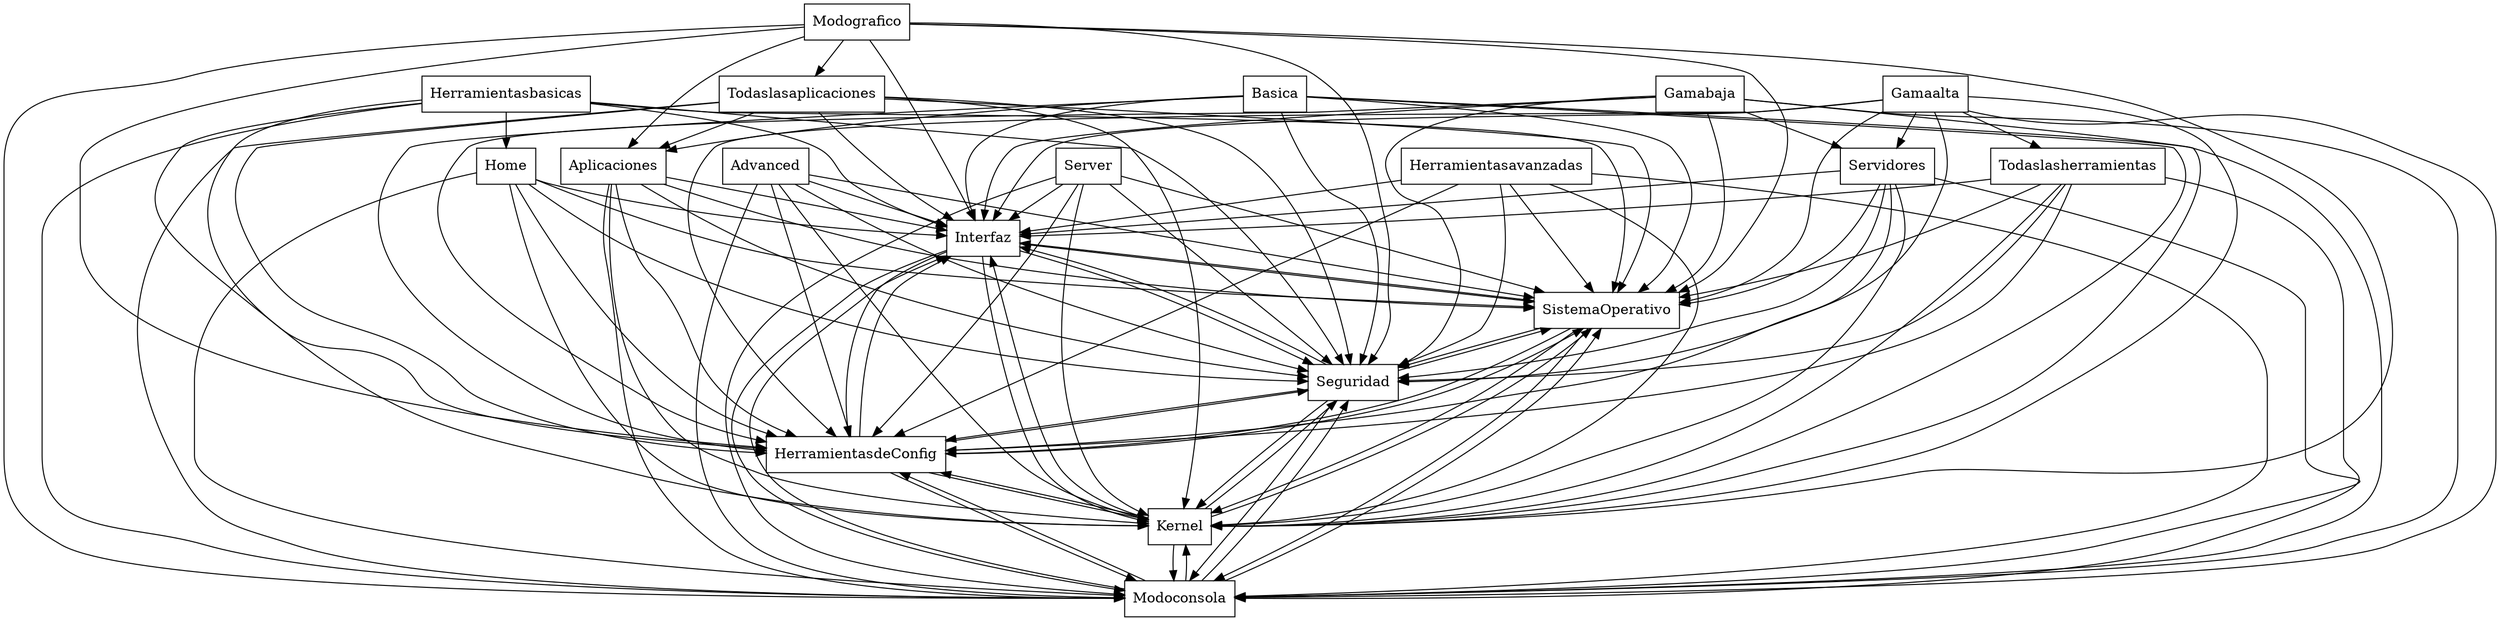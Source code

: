 digraph{
graph [rankdir=TB];
node [shape=box];
edge [arrowhead=normal];
0[label="Home",]
1[label="Herramientasbasicas",]
2[label="Todaslasaplicaciones",]
3[label="Interfaz",]
4[label="Servidores",]
5[label="Aplicaciones",]
6[label="Server",]
7[label="SistemaOperativo",]
8[label="Advanced",]
9[label="Todaslasherramientas",]
10[label="Basica",]
11[label="Gamaalta",]
12[label="Modoconsola",]
13[label="Kernel",]
14[label="Herramientasavanzadas",]
15[label="Gamabaja",]
16[label="HerramientasdeConfig",]
17[label="Modografico",]
18[label="Seguridad",]
0->3[label="",]
0->7[label="",]
0->12[label="",]
0->13[label="",]
0->16[label="",]
0->18[label="",]
1->0[label="",]
1->3[label="",]
1->7[label="",]
1->12[label="",]
1->13[label="",]
1->16[label="",]
1->18[label="",]
2->3[label="",]
2->5[label="",]
2->7[label="",]
2->12[label="",]
2->13[label="",]
2->16[label="",]
2->18[label="",]
3->7[label="",]
3->12[label="",]
3->13[label="",]
3->16[label="",]
3->18[label="",]
4->3[label="",]
4->7[label="",]
4->12[label="",]
4->13[label="",]
4->16[label="",]
4->18[label="",]
5->3[label="",]
5->7[label="",]
5->12[label="",]
5->13[label="",]
5->16[label="",]
5->18[label="",]
6->3[label="",]
6->7[label="",]
6->12[label="",]
6->13[label="",]
6->16[label="",]
6->18[label="",]
7->3[label="",]
7->12[label="",]
7->13[label="",]
7->16[label="",]
7->18[label="",]
8->3[label="",]
8->7[label="",]
8->12[label="",]
8->13[label="",]
8->16[label="",]
8->18[label="",]
9->3[label="",]
9->7[label="",]
9->12[label="",]
9->13[label="",]
9->16[label="",]
9->18[label="",]
10->3[label="",]
10->5[label="",]
10->7[label="",]
10->12[label="",]
10->13[label="",]
10->16[label="",]
10->18[label="",]
11->3[label="",]
11->4[label="",]
11->7[label="",]
11->9[label="",]
11->12[label="",]
11->13[label="",]
11->16[label="",]
11->18[label="",]
12->3[label="",]
12->7[label="",]
12->13[label="",]
12->16[label="",]
12->18[label="",]
13->3[label="",]
13->7[label="",]
13->12[label="",]
13->16[label="",]
13->18[label="",]
14->3[label="",]
14->7[label="",]
14->12[label="",]
14->13[label="",]
14->16[label="",]
14->18[label="",]
15->3[label="",]
15->4[label="",]
15->7[label="",]
15->12[label="",]
15->13[label="",]
15->16[label="",]
15->18[label="",]
16->3[label="",]
16->7[label="",]
16->12[label="",]
16->13[label="",]
16->18[label="",]
17->2[label="",]
17->3[label="",]
17->5[label="",]
17->7[label="",]
17->12[label="",]
17->13[label="",]
17->16[label="",]
17->18[label="",]
18->3[label="",]
18->7[label="",]
18->12[label="",]
18->13[label="",]
18->16[label="",]
}
